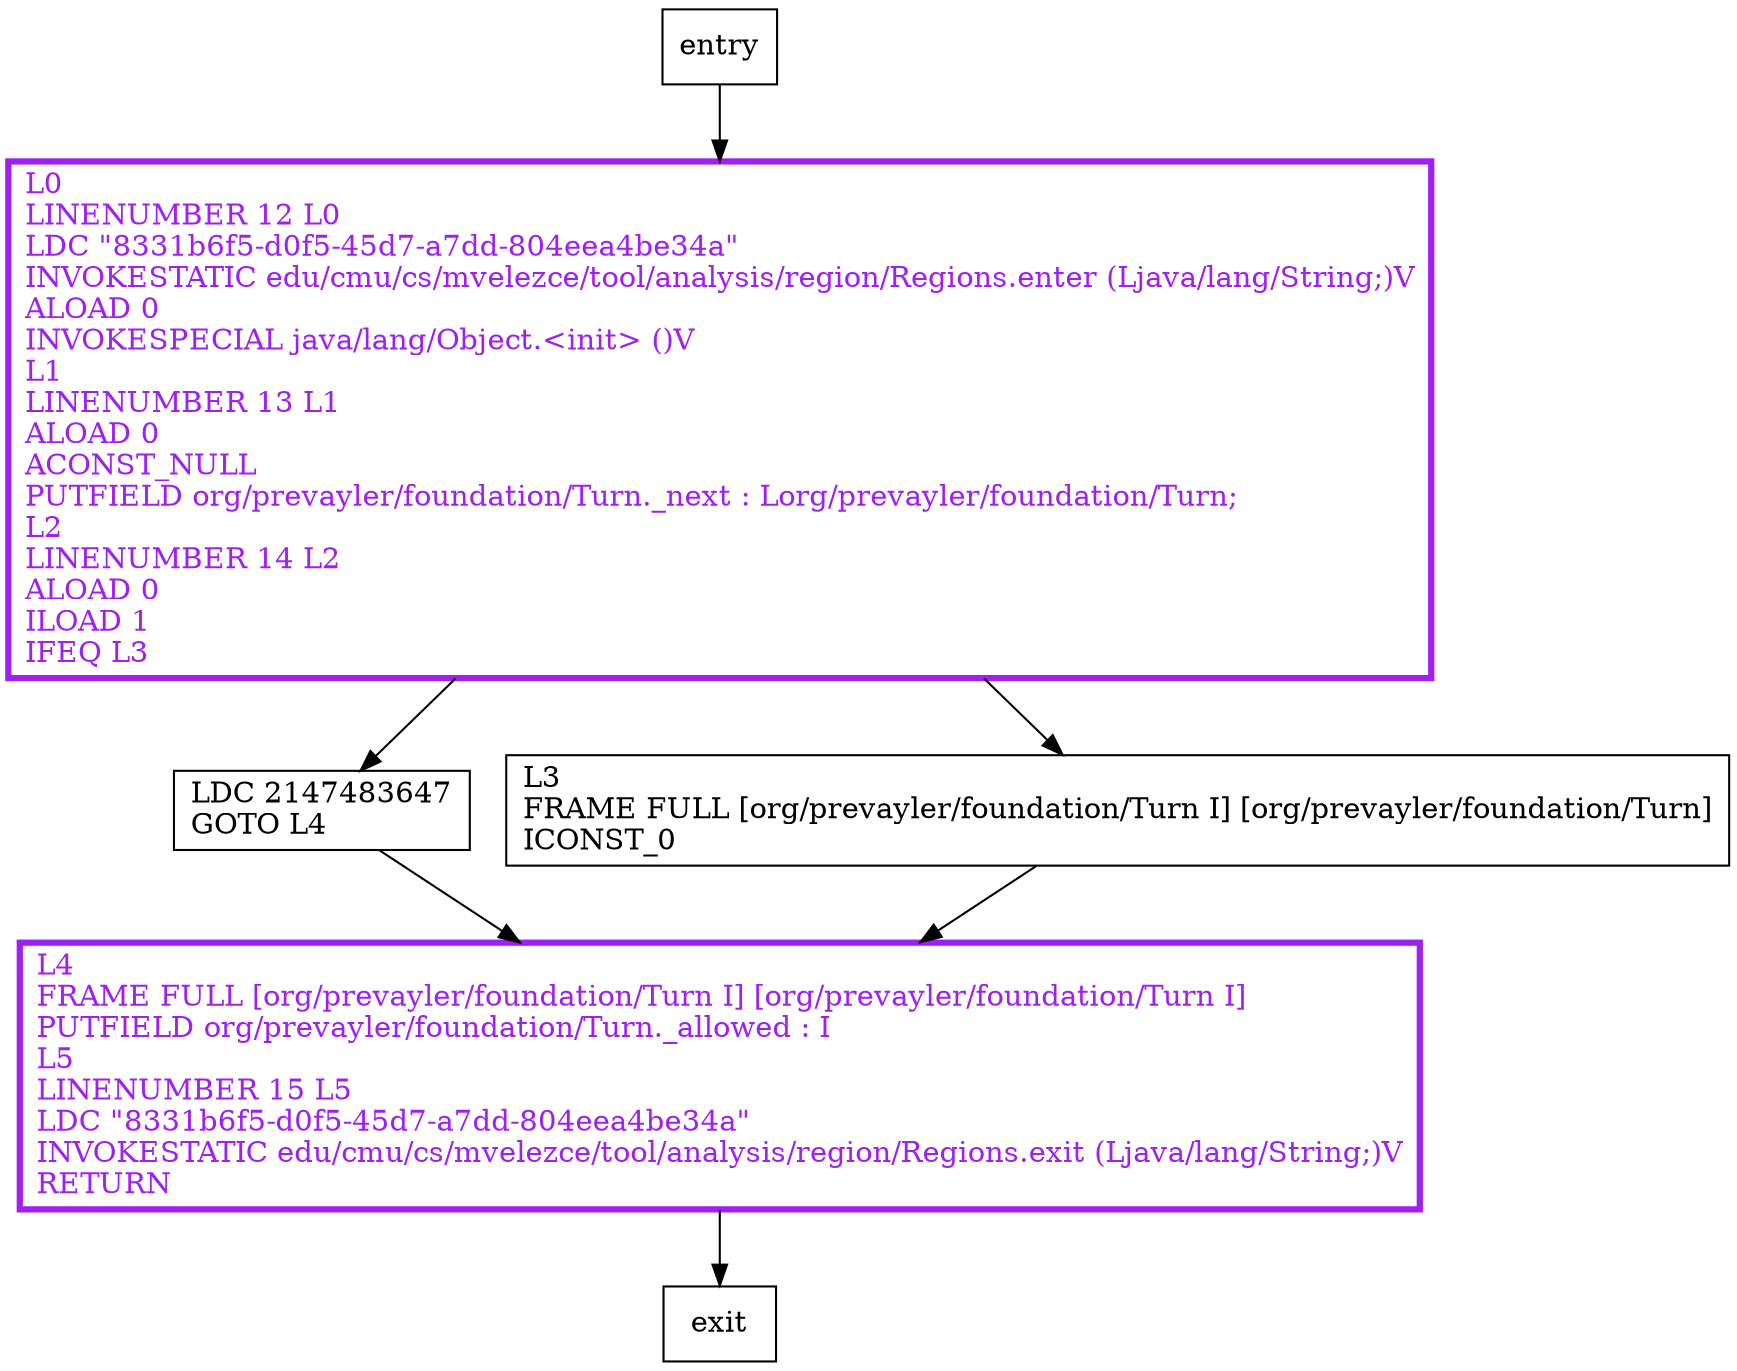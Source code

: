 digraph <init> {
node [shape=record];
1268629255 [label="LDC 2147483647\lGOTO L4\l"];
95476731 [label="L3\lFRAME FULL [org/prevayler/foundation/Turn I] [org/prevayler/foundation/Turn]\lICONST_0\l"];
957683143 [label="L0\lLINENUMBER 12 L0\lLDC \"8331b6f5-d0f5-45d7-a7dd-804eea4be34a\"\lINVOKESTATIC edu/cmu/cs/mvelezce/tool/analysis/region/Regions.enter (Ljava/lang/String;)V\lALOAD 0\lINVOKESPECIAL java/lang/Object.\<init\> ()V\lL1\lLINENUMBER 13 L1\lALOAD 0\lACONST_NULL\lPUTFIELD org/prevayler/foundation/Turn._next : Lorg/prevayler/foundation/Turn;\lL2\lLINENUMBER 14 L2\lALOAD 0\lILOAD 1\lIFEQ L3\l"];
127401209 [label="L4\lFRAME FULL [org/prevayler/foundation/Turn I] [org/prevayler/foundation/Turn I]\lPUTFIELD org/prevayler/foundation/Turn._allowed : I\lL5\lLINENUMBER 15 L5\lLDC \"8331b6f5-d0f5-45d7-a7dd-804eea4be34a\"\lINVOKESTATIC edu/cmu/cs/mvelezce/tool/analysis/region/Regions.exit (Ljava/lang/String;)V\lRETURN\l"];
entry;
exit;
entry -> 957683143;
1268629255 -> 127401209;
95476731 -> 127401209;
957683143 -> 1268629255;
957683143 -> 95476731;
127401209 -> exit;
957683143[fontcolor="purple", penwidth=3, color="purple"];
127401209[fontcolor="purple", penwidth=3, color="purple"];
}
